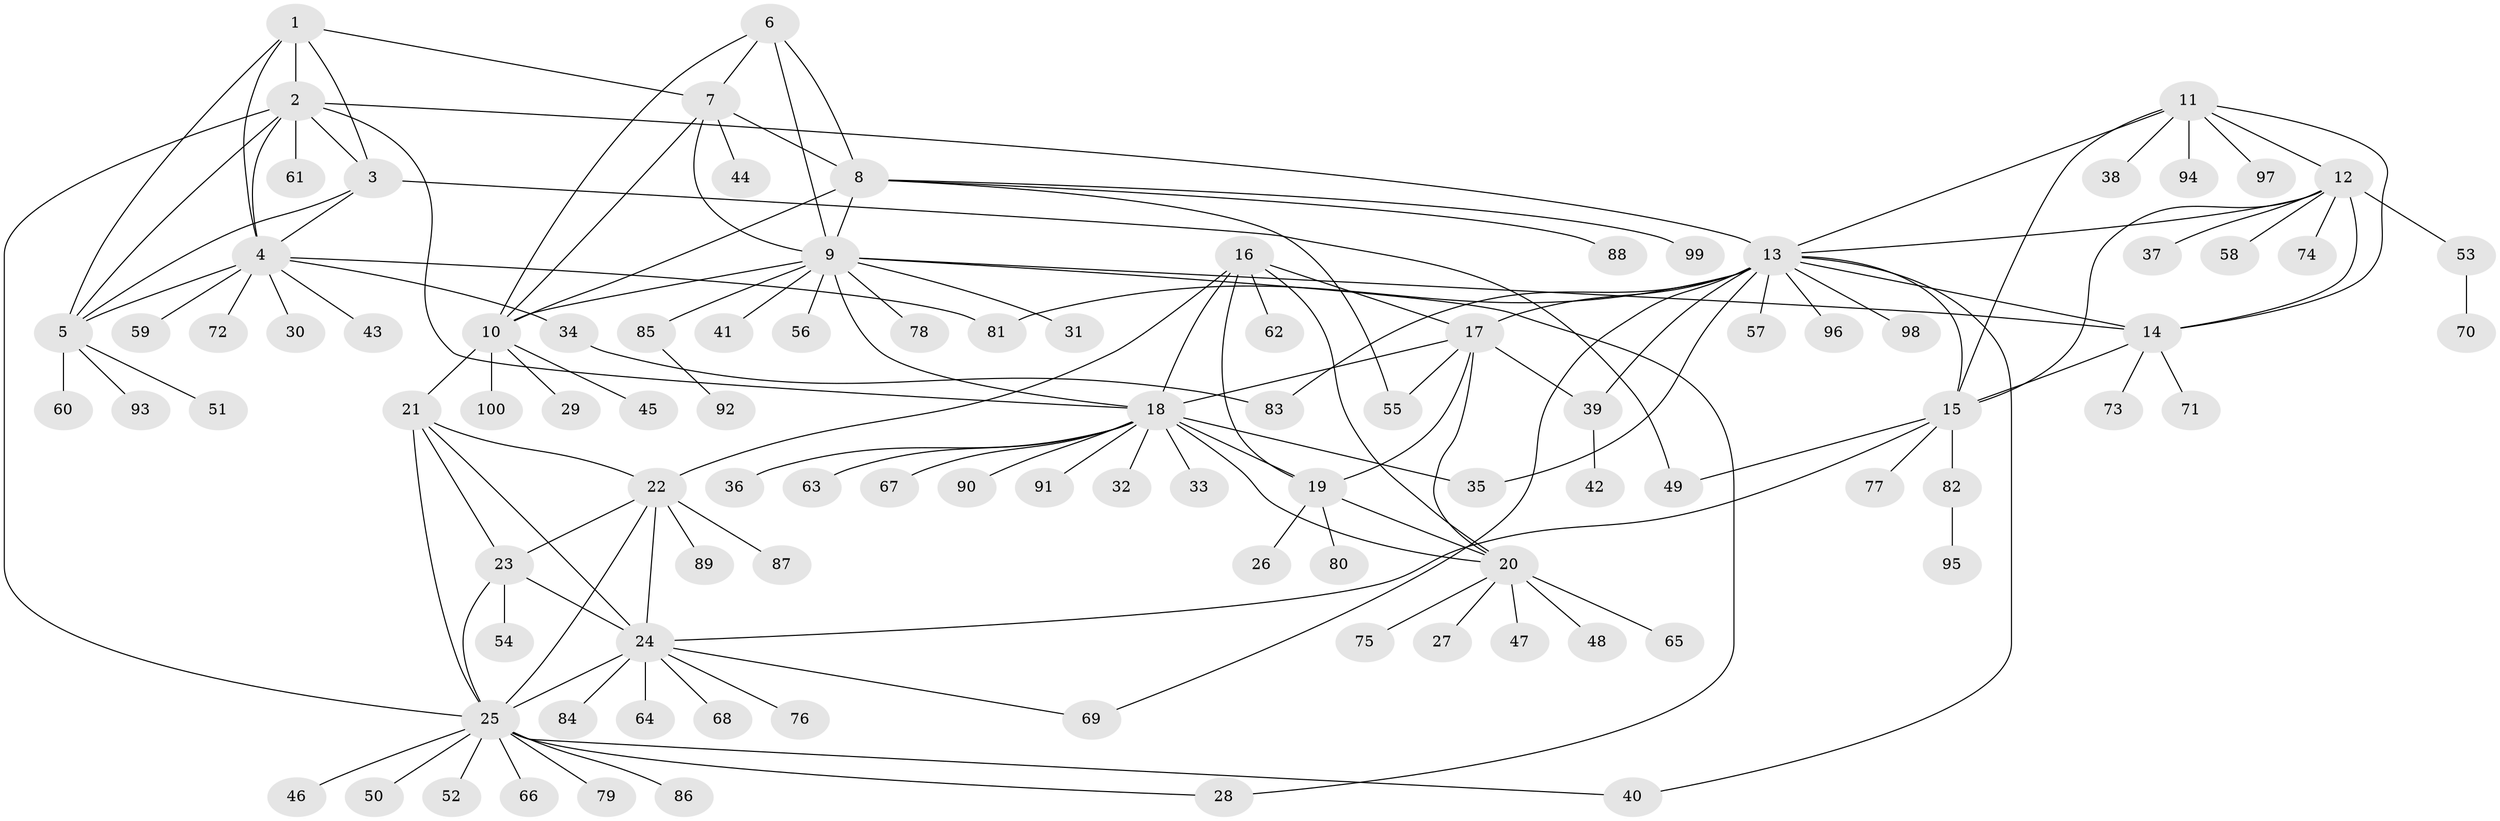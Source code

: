 // Generated by graph-tools (version 1.1) at 2025/50/03/09/25 03:50:28]
// undirected, 100 vertices, 144 edges
graph export_dot {
graph [start="1"]
  node [color=gray90,style=filled];
  1;
  2;
  3;
  4;
  5;
  6;
  7;
  8;
  9;
  10;
  11;
  12;
  13;
  14;
  15;
  16;
  17;
  18;
  19;
  20;
  21;
  22;
  23;
  24;
  25;
  26;
  27;
  28;
  29;
  30;
  31;
  32;
  33;
  34;
  35;
  36;
  37;
  38;
  39;
  40;
  41;
  42;
  43;
  44;
  45;
  46;
  47;
  48;
  49;
  50;
  51;
  52;
  53;
  54;
  55;
  56;
  57;
  58;
  59;
  60;
  61;
  62;
  63;
  64;
  65;
  66;
  67;
  68;
  69;
  70;
  71;
  72;
  73;
  74;
  75;
  76;
  77;
  78;
  79;
  80;
  81;
  82;
  83;
  84;
  85;
  86;
  87;
  88;
  89;
  90;
  91;
  92;
  93;
  94;
  95;
  96;
  97;
  98;
  99;
  100;
  1 -- 2;
  1 -- 3;
  1 -- 4;
  1 -- 5;
  1 -- 7;
  2 -- 3;
  2 -- 4;
  2 -- 5;
  2 -- 13;
  2 -- 18;
  2 -- 25;
  2 -- 61;
  3 -- 4;
  3 -- 5;
  3 -- 49;
  4 -- 5;
  4 -- 30;
  4 -- 34;
  4 -- 43;
  4 -- 59;
  4 -- 72;
  4 -- 81;
  5 -- 51;
  5 -- 60;
  5 -- 93;
  6 -- 7;
  6 -- 8;
  6 -- 9;
  6 -- 10;
  7 -- 8;
  7 -- 9;
  7 -- 10;
  7 -- 44;
  8 -- 9;
  8 -- 10;
  8 -- 55;
  8 -- 88;
  8 -- 99;
  9 -- 10;
  9 -- 14;
  9 -- 18;
  9 -- 28;
  9 -- 31;
  9 -- 41;
  9 -- 56;
  9 -- 78;
  9 -- 85;
  10 -- 21;
  10 -- 29;
  10 -- 45;
  10 -- 100;
  11 -- 12;
  11 -- 13;
  11 -- 14;
  11 -- 15;
  11 -- 38;
  11 -- 94;
  11 -- 97;
  12 -- 13;
  12 -- 14;
  12 -- 15;
  12 -- 37;
  12 -- 53;
  12 -- 58;
  12 -- 74;
  13 -- 14;
  13 -- 15;
  13 -- 17;
  13 -- 35;
  13 -- 39;
  13 -- 40;
  13 -- 57;
  13 -- 69;
  13 -- 81;
  13 -- 83;
  13 -- 96;
  13 -- 98;
  14 -- 15;
  14 -- 71;
  14 -- 73;
  15 -- 24;
  15 -- 49;
  15 -- 77;
  15 -- 82;
  16 -- 17;
  16 -- 18;
  16 -- 19;
  16 -- 20;
  16 -- 22;
  16 -- 62;
  17 -- 18;
  17 -- 19;
  17 -- 20;
  17 -- 39;
  17 -- 55;
  18 -- 19;
  18 -- 20;
  18 -- 32;
  18 -- 33;
  18 -- 35;
  18 -- 36;
  18 -- 63;
  18 -- 67;
  18 -- 90;
  18 -- 91;
  19 -- 20;
  19 -- 26;
  19 -- 80;
  20 -- 27;
  20 -- 47;
  20 -- 48;
  20 -- 65;
  20 -- 75;
  21 -- 22;
  21 -- 23;
  21 -- 24;
  21 -- 25;
  22 -- 23;
  22 -- 24;
  22 -- 25;
  22 -- 87;
  22 -- 89;
  23 -- 24;
  23 -- 25;
  23 -- 54;
  24 -- 25;
  24 -- 64;
  24 -- 68;
  24 -- 69;
  24 -- 76;
  24 -- 84;
  25 -- 28;
  25 -- 40;
  25 -- 46;
  25 -- 50;
  25 -- 52;
  25 -- 66;
  25 -- 79;
  25 -- 86;
  34 -- 83;
  39 -- 42;
  53 -- 70;
  82 -- 95;
  85 -- 92;
}
